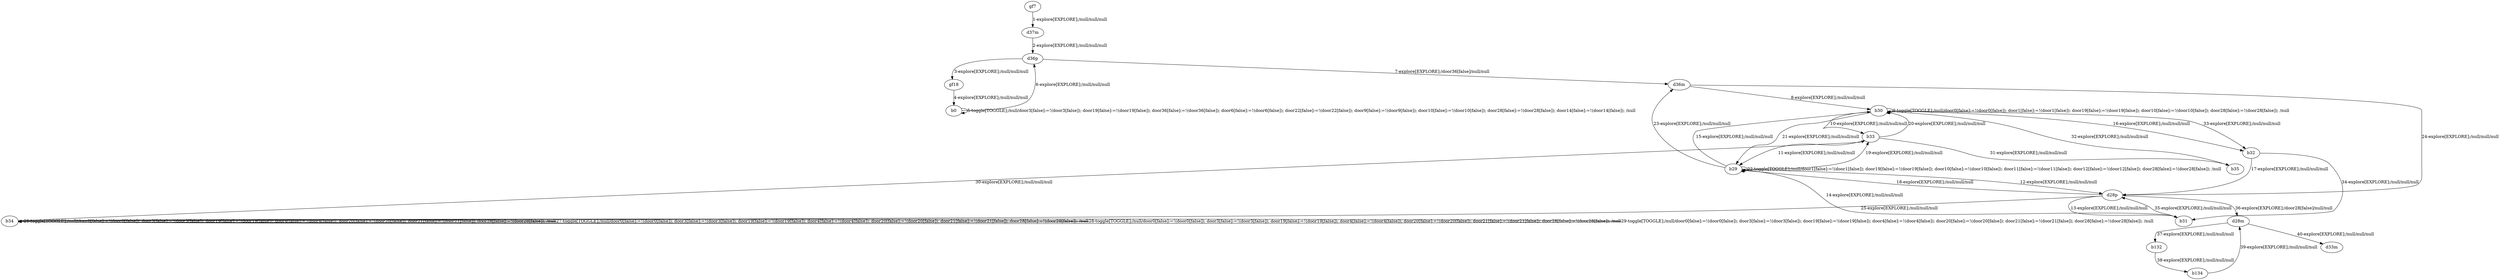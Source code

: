 # Total number of goals covered by this test: 4
# b31 --> b29
# b29 --> d28p
# b134 --> d28m
# d28m --> d33m

digraph g {
"gf7" -> "d37m" [label = "1-explore[EXPLORE];/null/null/null"];
"d37m" -> "d36p" [label = "2-explore[EXPLORE];/null/null/null"];
"d36p" -> "gf18" [label = "3-explore[EXPLORE];/null/null/null"];
"gf18" -> "b0" [label = "4-explore[EXPLORE];/null/null/null"];
"b0" -> "b0" [label = "5-toggle[TOGGLE];/null/door3[false]:=!(door3[false]); door19[false]:=!(door19[false]); door36[false]:=!(door36[false]); door6[false]:=!(door6[false]); door22[false]:=!(door22[false]); door9[false]:=!(door9[false]); door10[false]:=!(door10[false]); door28[false]:=!(door28[false]); door14[false]:=!(door14[false]); /null"];
"b0" -> "d36p" [label = "6-explore[EXPLORE];/null/null/null"];
"d36p" -> "d36m" [label = "7-explore[EXPLORE];/door36[false]/null/null"];
"d36m" -> "b30" [label = "8-explore[EXPLORE];/null/null/null"];
"b30" -> "b30" [label = "9-toggle[TOGGLE];/null/door0[false]:=!(door0[false]); door1[false]:=!(door1[false]); door19[false]:=!(door19[false]); door10[false]:=!(door10[false]); door28[false]:=!(door28[false]); /null"];
"b30" -> "b33" [label = "10-explore[EXPLORE];/null/null/null"];
"b33" -> "b29" [label = "11-explore[EXPLORE];/null/null/null"];
"b29" -> "d28p" [label = "12-explore[EXPLORE];/null/null/null"];
"d28p" -> "b31" [label = "13-explore[EXPLORE];/null/null/null"];
"b31" -> "b29" [label = "14-explore[EXPLORE];/null/null/null"];
"b29" -> "b30" [label = "15-explore[EXPLORE];/null/null/null"];
"b30" -> "b32" [label = "16-explore[EXPLORE];/null/null/null"];
"b32" -> "d28p" [label = "17-explore[EXPLORE];/null/null/null"];
"d28p" -> "b29" [label = "18-explore[EXPLORE];/null/null/null"];
"b29" -> "b33" [label = "19-explore[EXPLORE];/null/null/null"];
"b33" -> "b30" [label = "20-explore[EXPLORE];/null/null/null"];
"b30" -> "b29" [label = "21-explore[EXPLORE];/null/null/null"];
"b29" -> "b29" [label = "22-toggle[TOGGLE];/null/door1[false]:=!(door1[false]); door19[false]:=!(door19[false]); door10[false]:=!(door10[false]); door11[false]:=!(door11[false]); door12[false]:=!(door12[false]); door28[false]:=!(door28[false]); /null"];
"b29" -> "d36m" [label = "23-explore[EXPLORE];/null/null/null"];
"d36m" -> "d28p" [label = "24-explore[EXPLORE];/null/null/null"];
"d28p" -> "b34" [label = "25-explore[EXPLORE];/null/null/null"];
"b34" -> "b34" [label = "26-toggle[TOGGLE];/null/door0[false]:=!(door0[false]); door3[false]:=!(door3[false]); door19[false]:=!(door19[false]); door4[false]:=!(door4[false]); door20[false]:=!(door20[false]); door21[false]:=!(door21[false]); door28[false]:=!(door28[false]); /null"];
"b34" -> "b34" [label = "27-toggle[TOGGLE];/null/door0[false]:=!(door0[false]); door3[false]:=!(door3[false]); door19[false]:=!(door19[false]); door4[false]:=!(door4[false]); door20[false]:=!(door20[false]); door21[false]:=!(door21[false]); door28[false]:=!(door28[false]); /null"];
"b34" -> "b34" [label = "28-toggle[TOGGLE];/null/door0[false]:=!(door0[false]); door3[false]:=!(door3[false]); door19[false]:=!(door19[false]); door4[false]:=!(door4[false]); door20[false]:=!(door20[false]); door21[false]:=!(door21[false]); door28[false]:=!(door28[false]); /null"];
"b34" -> "b34" [label = "29-toggle[TOGGLE];/null/door0[false]:=!(door0[false]); door3[false]:=!(door3[false]); door19[false]:=!(door19[false]); door4[false]:=!(door4[false]); door20[false]:=!(door20[false]); door21[false]:=!(door21[false]); door28[false]:=!(door28[false]); /null"];
"b34" -> "b33" [label = "30-explore[EXPLORE];/null/null/null"];
"b33" -> "b35" [label = "31-explore[EXPLORE];/null/null/null"];
"b35" -> "b30" [label = "32-explore[EXPLORE];/null/null/null"];
"b30" -> "b32" [label = "33-explore[EXPLORE];/null/null/null"];
"b32" -> "b31" [label = "34-explore[EXPLORE];/null/null/null"];
"b31" -> "d28p" [label = "35-explore[EXPLORE];/null/null/null"];
"d28p" -> "d28m" [label = "36-explore[EXPLORE];/door28[false]/null/null"];
"d28m" -> "b132" [label = "37-explore[EXPLORE];/null/null/null"];
"b132" -> "b134" [label = "38-explore[EXPLORE];/null/null/null"];
"b134" -> "d28m" [label = "39-explore[EXPLORE];/null/null/null"];
"d28m" -> "d33m" [label = "40-explore[EXPLORE];/null/null/null"];
}